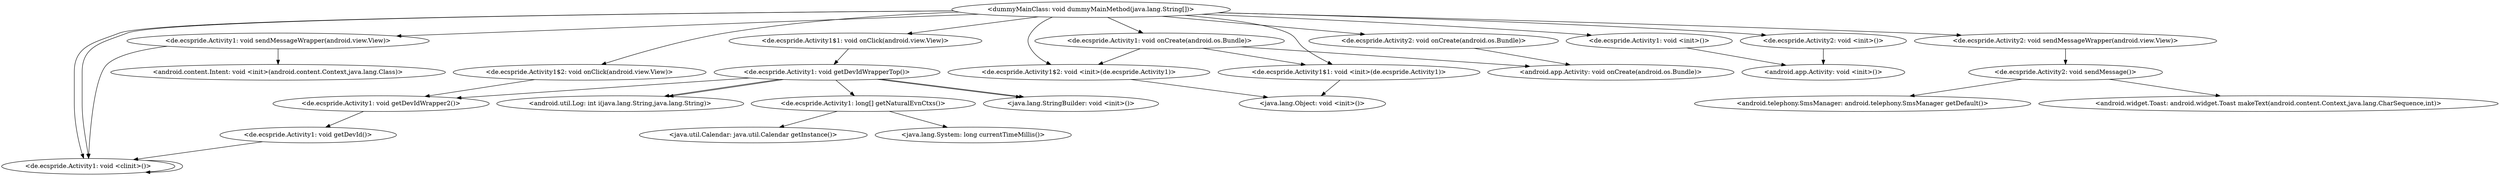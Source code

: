 digraph "callgraph" {
    "<dummyMainClass: void dummyMainMethod(java.lang.String[])>"
    "<de.ecspride.Activity1: void <clinit>()>"
    "<dummyMainClass: void dummyMainMethod(java.lang.String[])>"->"<de.ecspride.Activity1: void <clinit>()>";
    "<de.ecspride.Activity1: void <clinit>()>"->"<de.ecspride.Activity1: void <clinit>()>";
    "<de.ecspride.Activity1: void sendMessageWrapper(android.view.View)>"
    "<dummyMainClass: void dummyMainMethod(java.lang.String[])>"->"<de.ecspride.Activity1: void sendMessageWrapper(android.view.View)>";
    "<de.ecspride.Activity1: void sendMessageWrapper(android.view.View)>"->"<de.ecspride.Activity1: void <clinit>()>";
    "<android.content.Intent: void <init>(android.content.Context,java.lang.Class)>"
    "<de.ecspride.Activity1: void sendMessageWrapper(android.view.View)>"->"<android.content.Intent: void <init>(android.content.Context,java.lang.Class)>";
    "<de.ecspride.Activity1: void onCreate(android.os.Bundle)>"
    "<dummyMainClass: void dummyMainMethod(java.lang.String[])>"->"<de.ecspride.Activity1: void onCreate(android.os.Bundle)>";
    "<de.ecspride.Activity1$2: void <init>(de.ecspride.Activity1)>"
    "<de.ecspride.Activity1: void onCreate(android.os.Bundle)>"->"<de.ecspride.Activity1$2: void <init>(de.ecspride.Activity1)>";
    "<java.lang.Object: void <init>()>"
    "<de.ecspride.Activity1$2: void <init>(de.ecspride.Activity1)>"->"<java.lang.Object: void <init>()>";
    "<android.app.Activity: void onCreate(android.os.Bundle)>"
    "<de.ecspride.Activity1: void onCreate(android.os.Bundle)>"->"<android.app.Activity: void onCreate(android.os.Bundle)>";
    "<de.ecspride.Activity1$1: void <init>(de.ecspride.Activity1)>"
    "<de.ecspride.Activity1: void onCreate(android.os.Bundle)>"->"<de.ecspride.Activity1$1: void <init>(de.ecspride.Activity1)>";
    "<de.ecspride.Activity1$1: void <init>(de.ecspride.Activity1)>"->"<java.lang.Object: void <init>()>";
    "<de.ecspride.Activity1: void <init>()>"
    "<dummyMainClass: void dummyMainMethod(java.lang.String[])>"->"<de.ecspride.Activity1: void <init>()>";
    "<android.app.Activity: void <init>()>"
    "<de.ecspride.Activity1: void <init>()>"->"<android.app.Activity: void <init>()>";
    "<de.ecspride.Activity1$1: void onClick(android.view.View)>"
    "<dummyMainClass: void dummyMainMethod(java.lang.String[])>"->"<de.ecspride.Activity1$1: void onClick(android.view.View)>";
    "<de.ecspride.Activity1: void getDevIdWrapperTop()>"
    "<de.ecspride.Activity1$1: void onClick(android.view.View)>"->"<de.ecspride.Activity1: void getDevIdWrapperTop()>";
    "<android.util.Log: int i(java.lang.String,java.lang.String)>"
    "<de.ecspride.Activity1: void getDevIdWrapperTop()>"->"<android.util.Log: int i(java.lang.String,java.lang.String)>";
    "<de.ecspride.Activity1: void getDevIdWrapper2()>"
    "<de.ecspride.Activity1: void getDevIdWrapperTop()>"->"<de.ecspride.Activity1: void getDevIdWrapper2()>";
    "<de.ecspride.Activity1: void getDevId()>"
    "<de.ecspride.Activity1: void getDevIdWrapper2()>"->"<de.ecspride.Activity1: void getDevId()>";
    "<de.ecspride.Activity1: void getDevId()>"->"<de.ecspride.Activity1: void <clinit>()>";
    "<de.ecspride.Activity1: long[] getNaturalEvnCtxs()>"
    "<de.ecspride.Activity1: void getDevIdWrapperTop()>"->"<de.ecspride.Activity1: long[] getNaturalEvnCtxs()>";
    "<java.lang.System: long currentTimeMillis()>"
    "<de.ecspride.Activity1: long[] getNaturalEvnCtxs()>"->"<java.lang.System: long currentTimeMillis()>";
    "<java.util.Calendar: java.util.Calendar getInstance()>"
    "<de.ecspride.Activity1: long[] getNaturalEvnCtxs()>"->"<java.util.Calendar: java.util.Calendar getInstance()>";
    "<java.lang.StringBuilder: void <init>()>"
    "<de.ecspride.Activity1: void getDevIdWrapperTop()>"->"<java.lang.StringBuilder: void <init>()>";
    "<de.ecspride.Activity1: void getDevIdWrapperTop()>"->"<java.lang.StringBuilder: void <init>()>";
    "<de.ecspride.Activity1: void getDevIdWrapperTop()>"->"<android.util.Log: int i(java.lang.String,java.lang.String)>";
    "<dummyMainClass: void dummyMainMethod(java.lang.String[])>"->"<de.ecspride.Activity1$1: void <init>(de.ecspride.Activity1)>";
    "<de.ecspride.Activity1$2: void onClick(android.view.View)>"
    "<dummyMainClass: void dummyMainMethod(java.lang.String[])>"->"<de.ecspride.Activity1$2: void onClick(android.view.View)>";
    "<de.ecspride.Activity1$2: void onClick(android.view.View)>"->"<de.ecspride.Activity1: void getDevIdWrapper2()>";
    "<dummyMainClass: void dummyMainMethod(java.lang.String[])>"->"<de.ecspride.Activity1$2: void <init>(de.ecspride.Activity1)>";
    "<de.ecspride.Activity2: void sendMessageWrapper(android.view.View)>"
    "<dummyMainClass: void dummyMainMethod(java.lang.String[])>"->"<de.ecspride.Activity2: void sendMessageWrapper(android.view.View)>";
    "<de.ecspride.Activity2: void sendMessage()>"
    "<de.ecspride.Activity2: void sendMessageWrapper(android.view.View)>"->"<de.ecspride.Activity2: void sendMessage()>";
    "<android.widget.Toast: android.widget.Toast makeText(android.content.Context,java.lang.CharSequence,int)>"
    "<de.ecspride.Activity2: void sendMessage()>"->"<android.widget.Toast: android.widget.Toast makeText(android.content.Context,java.lang.CharSequence,int)>";
    "<android.telephony.SmsManager: android.telephony.SmsManager getDefault()>"
    "<de.ecspride.Activity2: void sendMessage()>"->"<android.telephony.SmsManager: android.telephony.SmsManager getDefault()>";
    "<de.ecspride.Activity2: void onCreate(android.os.Bundle)>"
    "<dummyMainClass: void dummyMainMethod(java.lang.String[])>"->"<de.ecspride.Activity2: void onCreate(android.os.Bundle)>";
    "<de.ecspride.Activity2: void onCreate(android.os.Bundle)>"->"<android.app.Activity: void onCreate(android.os.Bundle)>";
    "<de.ecspride.Activity2: void <init>()>"
    "<dummyMainClass: void dummyMainMethod(java.lang.String[])>"->"<de.ecspride.Activity2: void <init>()>";
    "<de.ecspride.Activity2: void <init>()>"->"<android.app.Activity: void <init>()>";
    "<dummyMainClass: void dummyMainMethod(java.lang.String[])>"->"<de.ecspride.Activity1: void <clinit>()>";
}
